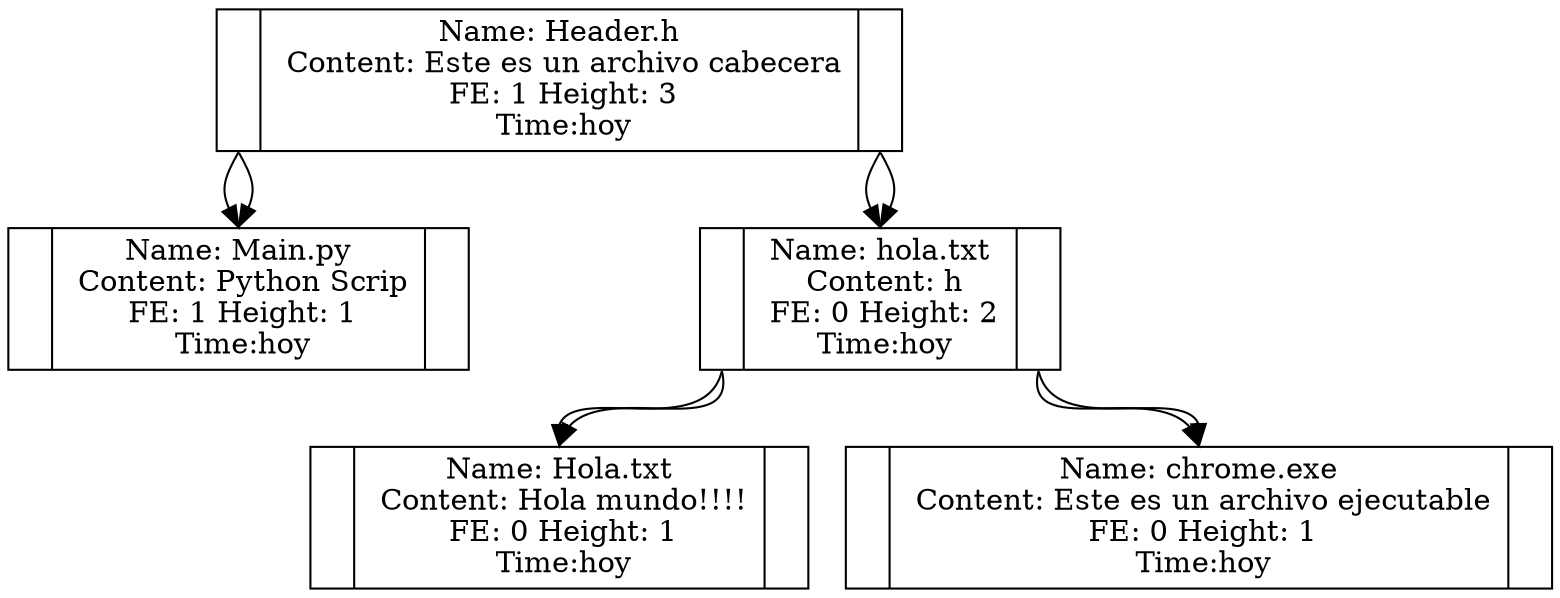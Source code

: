  digraph AVL{Node_735[label= " <f0>| <f1> Name: Header.h\n Content: Este es un archivo cabecera\n FE: 1 Height: 3\n Time:hoy|<f2> " shape="record"] ; 
Node_735:f0->Node_668:f1; 
Node_668[label= " <f0>| <f1> Name: Main.py\n Content: Python Scrip\n FE: 1 Height: 1\n Time:hoy|<f2> " shape="record"] ; 
Node_735:f2->Node_818:f1; 
Node_818[label= " <f0>| <f1> Name: hola.txt\n Content: h\n FE: 0 Height: 2\n Time:hoy|<f2> " shape="record"] ; 
Node_818:f0->Node_786:f1; 
Node_786[label= " <f0>| <f1> Name: Hola.txt\n Content: Hola mundo!!!!\n FE: 0 Height: 1\n Time:hoy|<f2> " shape="record"] ; 
Node_818:f2->Node_1006:f1; 
Node_1006[label= " <f0>| <f1> Name: chrome.exe\n Content: Este es un archivo ejecutable\n FE: 0 Height: 1\n Time:hoy|<f2> " shape="record"] ; 
Node_735:f1; 
Node_735[label= " <f0>| <f1> Name: Header.h\n Content: Este es un archivo cabecera\n FE: 1 Height: 3\n Time:hoy|<f2> " shape="record"] ; 
Node_735:f0->Node_668:f1; 
Node_668[label= " <f0>| <f1> Name: Main.py\n Content: Python Scrip\n FE: 1 Height: 1\n Time:hoy|<f2> " shape="record"] ; 
Node_735:f2->Node_818:f1; 
Node_818[label= " <f0>| <f1> Name: hola.txt\n Content: h\n FE: 0 Height: 2\n Time:hoy|<f2> " shape="record"] ; 
Node_818:f0->Node_786:f1; 
Node_786[label= " <f0>| <f1> Name: Hola.txt\n Content: Hola mundo!!!!\n FE: 0 Height: 1\n Time:hoy|<f2> " shape="record"] ; 
Node_818:f2->Node_1006:f1; 
Node_1006[label= " <f0>| <f1> Name: chrome.exe\n Content: Este es un archivo ejecutable\n FE: 0 Height: 1\n Time:hoy|<f2> " shape="record"] ; 
}
